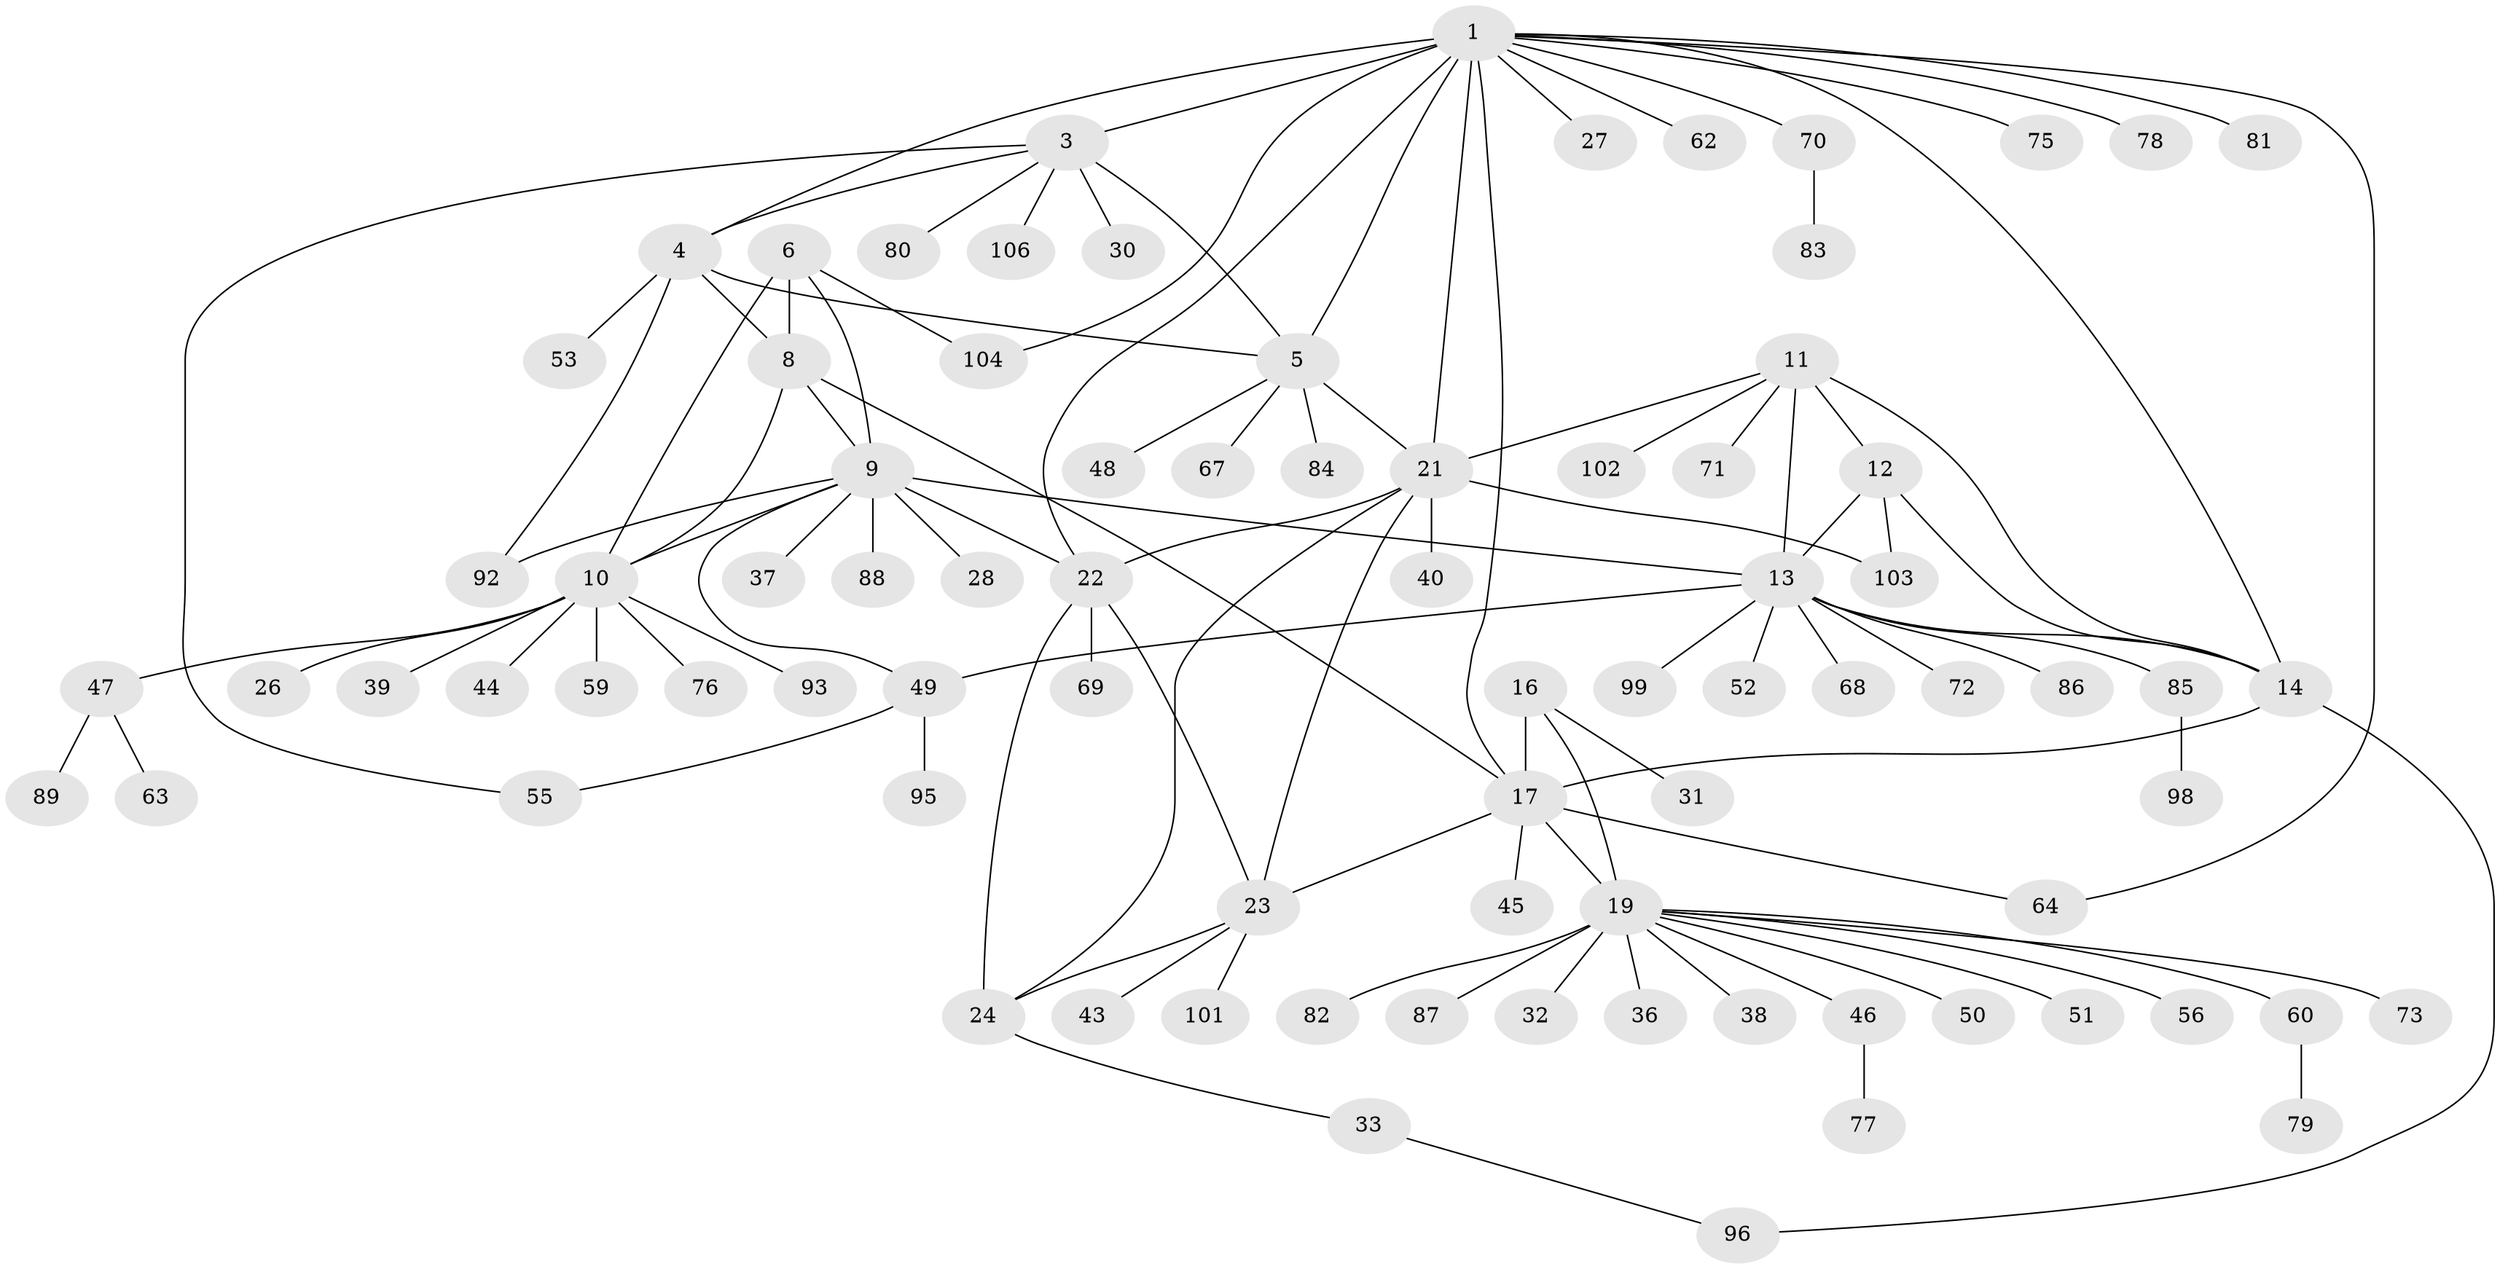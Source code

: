 // Generated by graph-tools (version 1.1) at 2025/52/02/27/25 19:52:14]
// undirected, 82 vertices, 109 edges
graph export_dot {
graph [start="1"]
  node [color=gray90,style=filled];
  1 [super="+2"];
  3 [super="+54"];
  4 [super="+61"];
  5 [super="+35"];
  6 [super="+7"];
  8 [super="+34"];
  9 [super="+91"];
  10 [super="+41"];
  11 [super="+29"];
  12 [super="+97"];
  13 [super="+15"];
  14;
  16 [super="+18"];
  17 [super="+66"];
  19 [super="+20"];
  21 [super="+25"];
  22 [super="+65"];
  23 [super="+74"];
  24;
  26;
  27;
  28;
  30;
  31;
  32;
  33;
  36;
  37;
  38;
  39;
  40 [super="+42"];
  43;
  44;
  45;
  46 [super="+57"];
  47 [super="+94"];
  48;
  49 [super="+100"];
  50;
  51;
  52;
  53;
  55 [super="+58"];
  56 [super="+105"];
  59;
  60;
  62;
  63;
  64 [super="+90"];
  67;
  68;
  69;
  70;
  71;
  72;
  73;
  75;
  76;
  77;
  78;
  79;
  80;
  81;
  82;
  83;
  84;
  85;
  86;
  87;
  88;
  89;
  92;
  93;
  95;
  96 [super="+107"];
  98;
  99;
  101;
  102;
  103;
  104;
  106;
  1 -- 3 [weight=2];
  1 -- 4 [weight=2];
  1 -- 5 [weight=2];
  1 -- 21;
  1 -- 27;
  1 -- 64;
  1 -- 104;
  1 -- 70;
  1 -- 75;
  1 -- 14;
  1 -- 78;
  1 -- 17;
  1 -- 81;
  1 -- 62;
  1 -- 22;
  3 -- 4;
  3 -- 5;
  3 -- 30;
  3 -- 55;
  3 -- 80;
  3 -- 106;
  4 -- 5;
  4 -- 8;
  4 -- 53;
  4 -- 92;
  5 -- 67;
  5 -- 84;
  5 -- 48;
  5 -- 21;
  6 -- 8 [weight=2];
  6 -- 9 [weight=2];
  6 -- 10 [weight=2];
  6 -- 104;
  8 -- 9;
  8 -- 10;
  8 -- 17;
  9 -- 10;
  9 -- 22;
  9 -- 28;
  9 -- 37;
  9 -- 49;
  9 -- 88;
  9 -- 92;
  9 -- 13 [weight=2];
  10 -- 26;
  10 -- 39;
  10 -- 44;
  10 -- 47;
  10 -- 59;
  10 -- 93;
  10 -- 76;
  11 -- 12;
  11 -- 13 [weight=2];
  11 -- 14;
  11 -- 21;
  11 -- 71;
  11 -- 102;
  12 -- 13 [weight=2];
  12 -- 14;
  12 -- 103;
  13 -- 14 [weight=2];
  13 -- 52;
  13 -- 72;
  13 -- 99;
  13 -- 68;
  13 -- 49;
  13 -- 85;
  13 -- 86;
  14 -- 17;
  14 -- 96;
  16 -- 17 [weight=2];
  16 -- 19 [weight=4];
  16 -- 31;
  17 -- 19 [weight=2];
  17 -- 23;
  17 -- 45;
  17 -- 64;
  19 -- 32;
  19 -- 38;
  19 -- 46;
  19 -- 50;
  19 -- 56;
  19 -- 73;
  19 -- 82;
  19 -- 87;
  19 -- 51;
  19 -- 36;
  19 -- 60;
  21 -- 22 [weight=2];
  21 -- 23 [weight=2];
  21 -- 24 [weight=2];
  21 -- 40;
  21 -- 103;
  22 -- 23;
  22 -- 24;
  22 -- 69;
  23 -- 24;
  23 -- 43;
  23 -- 101;
  24 -- 33;
  33 -- 96;
  46 -- 77;
  47 -- 63;
  47 -- 89;
  49 -- 55;
  49 -- 95;
  60 -- 79;
  70 -- 83;
  85 -- 98;
}
